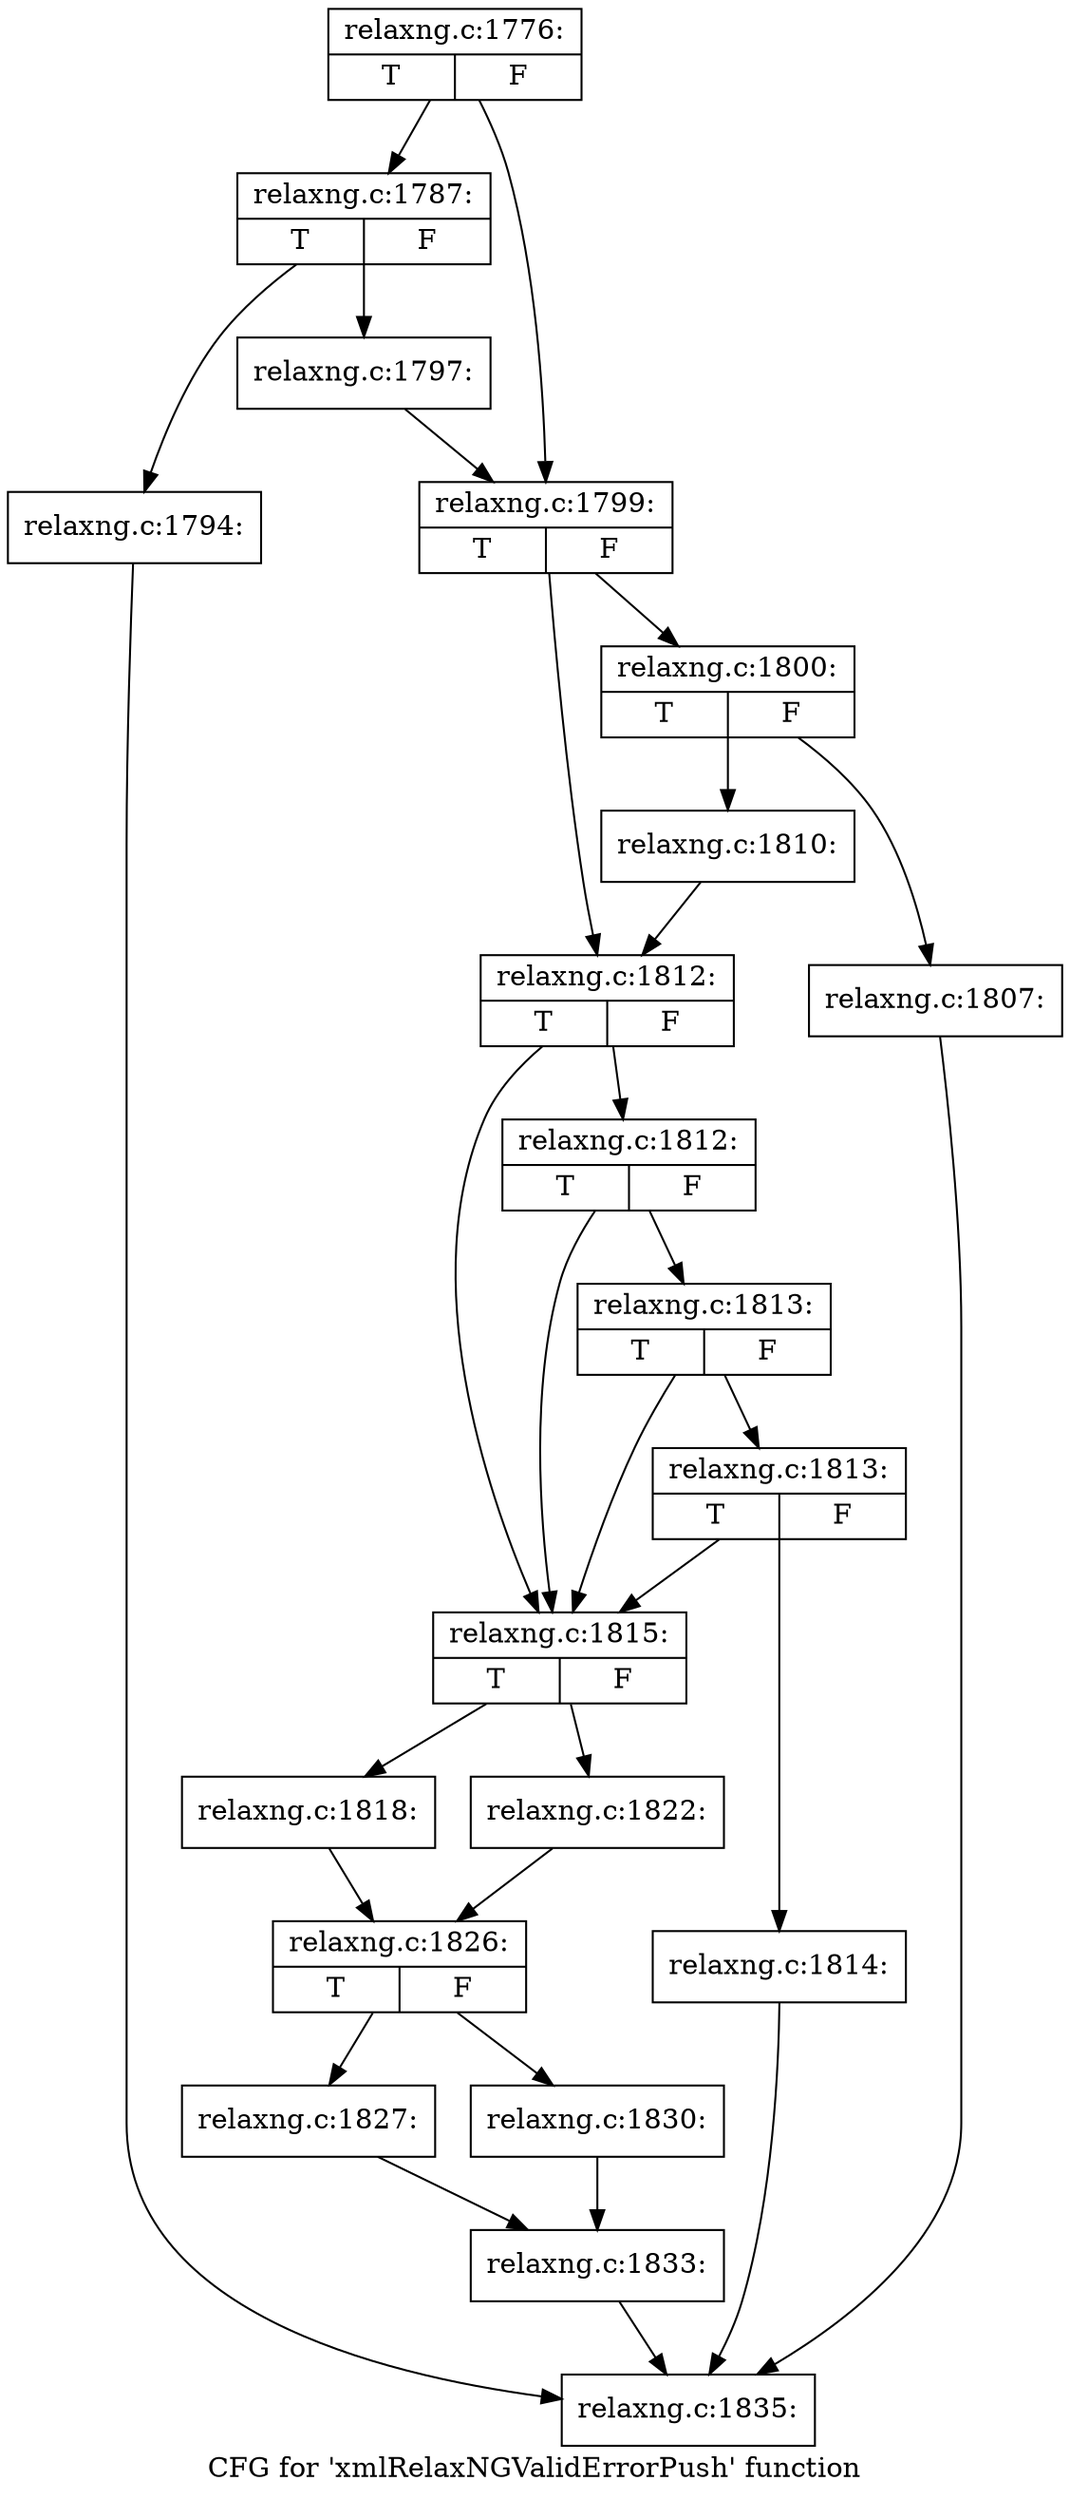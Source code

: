 digraph "CFG for 'xmlRelaxNGValidErrorPush' function" {
	label="CFG for 'xmlRelaxNGValidErrorPush' function";

	Node0x555e9c65e7b0 [shape=record,label="{relaxng.c:1776:|{<s0>T|<s1>F}}"];
	Node0x555e9c65e7b0 -> Node0x555e9c6652d0;
	Node0x555e9c65e7b0 -> Node0x555e9c665320;
	Node0x555e9c6652d0 [shape=record,label="{relaxng.c:1787:|{<s0>T|<s1>F}}"];
	Node0x555e9c6652d0 -> Node0x555e9c400f90;
	Node0x555e9c6652d0 -> Node0x555e9c400fe0;
	Node0x555e9c400f90 [shape=record,label="{relaxng.c:1794:}"];
	Node0x555e9c400f90 -> Node0x555e9c65e800;
	Node0x555e9c400fe0 [shape=record,label="{relaxng.c:1797:}"];
	Node0x555e9c400fe0 -> Node0x555e9c665320;
	Node0x555e9c665320 [shape=record,label="{relaxng.c:1799:|{<s0>T|<s1>F}}"];
	Node0x555e9c665320 -> Node0x555e9c401cd0;
	Node0x555e9c665320 -> Node0x555e9c401d20;
	Node0x555e9c401cd0 [shape=record,label="{relaxng.c:1800:|{<s0>T|<s1>F}}"];
	Node0x555e9c401cd0 -> Node0x555e9c66a6e0;
	Node0x555e9c401cd0 -> Node0x555e9c66a730;
	Node0x555e9c66a6e0 [shape=record,label="{relaxng.c:1807:}"];
	Node0x555e9c66a6e0 -> Node0x555e9c65e800;
	Node0x555e9c66a730 [shape=record,label="{relaxng.c:1810:}"];
	Node0x555e9c66a730 -> Node0x555e9c401d20;
	Node0x555e9c401d20 [shape=record,label="{relaxng.c:1812:|{<s0>T|<s1>F}}"];
	Node0x555e9c401d20 -> Node0x555e9c66b970;
	Node0x555e9c401d20 -> Node0x555e9c66b820;
	Node0x555e9c66b970 [shape=record,label="{relaxng.c:1812:|{<s0>T|<s1>F}}"];
	Node0x555e9c66b970 -> Node0x555e9c66b8f0;
	Node0x555e9c66b970 -> Node0x555e9c66b820;
	Node0x555e9c66b8f0 [shape=record,label="{relaxng.c:1813:|{<s0>T|<s1>F}}"];
	Node0x555e9c66b8f0 -> Node0x555e9c66b870;
	Node0x555e9c66b8f0 -> Node0x555e9c66b820;
	Node0x555e9c66b870 [shape=record,label="{relaxng.c:1813:|{<s0>T|<s1>F}}"];
	Node0x555e9c66b870 -> Node0x555e9c66b7d0;
	Node0x555e9c66b870 -> Node0x555e9c66b820;
	Node0x555e9c66b7d0 [shape=record,label="{relaxng.c:1814:}"];
	Node0x555e9c66b7d0 -> Node0x555e9c65e800;
	Node0x555e9c66b820 [shape=record,label="{relaxng.c:1815:|{<s0>T|<s1>F}}"];
	Node0x555e9c66b820 -> Node0x555e9c66d850;
	Node0x555e9c66b820 -> Node0x555e9c66d8f0;
	Node0x555e9c66d850 [shape=record,label="{relaxng.c:1818:}"];
	Node0x555e9c66d850 -> Node0x555e9c66d8a0;
	Node0x555e9c66d8f0 [shape=record,label="{relaxng.c:1822:}"];
	Node0x555e9c66d8f0 -> Node0x555e9c66d8a0;
	Node0x555e9c66d8a0 [shape=record,label="{relaxng.c:1826:|{<s0>T|<s1>F}}"];
	Node0x555e9c66d8a0 -> Node0x555e9c66ee60;
	Node0x555e9c66d8a0 -> Node0x555e9c66ef00;
	Node0x555e9c66ee60 [shape=record,label="{relaxng.c:1827:}"];
	Node0x555e9c66ee60 -> Node0x555e9c66eeb0;
	Node0x555e9c66ef00 [shape=record,label="{relaxng.c:1830:}"];
	Node0x555e9c66ef00 -> Node0x555e9c66eeb0;
	Node0x555e9c66eeb0 [shape=record,label="{relaxng.c:1833:}"];
	Node0x555e9c66eeb0 -> Node0x555e9c65e800;
	Node0x555e9c65e800 [shape=record,label="{relaxng.c:1835:}"];
}
